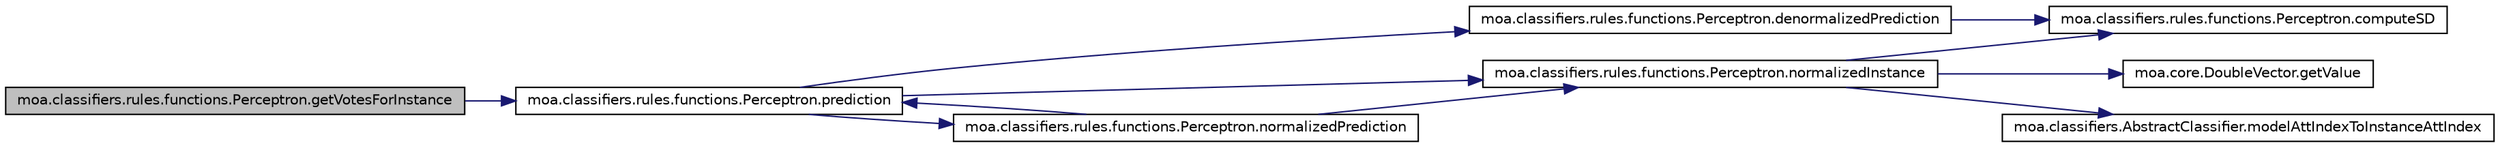 digraph G
{
  edge [fontname="Helvetica",fontsize="10",labelfontname="Helvetica",labelfontsize="10"];
  node [fontname="Helvetica",fontsize="10",shape=record];
  rankdir=LR;
  Node1 [label="moa.classifiers.rules.functions.Perceptron.getVotesForInstance",height=0.2,width=0.4,color="black", fillcolor="grey75", style="filled" fontcolor="black"];
  Node1 -> Node2 [color="midnightblue",fontsize="10",style="solid",fontname="Helvetica"];
  Node2 [label="moa.classifiers.rules.functions.Perceptron.prediction",height=0.2,width=0.4,color="black", fillcolor="white", style="filled",URL="$classmoa_1_1classifiers_1_1rules_1_1functions_1_1Perceptron.html#a95f60f3c1aafa6405ffe6f89f4337e9a",tooltip="Output the prediction made by this perceptron on the given instance."];
  Node2 -> Node3 [color="midnightblue",fontsize="10",style="solid",fontname="Helvetica"];
  Node3 [label="moa.classifiers.rules.functions.Perceptron.denormalizedPrediction",height=0.2,width=0.4,color="black", fillcolor="white", style="filled",URL="$classmoa_1_1classifiers_1_1rules_1_1functions_1_1Perceptron.html#afbfcb17524c9ed1222d6f306b426a6a0"];
  Node3 -> Node4 [color="midnightblue",fontsize="10",style="solid",fontname="Helvetica"];
  Node4 [label="moa.classifiers.rules.functions.Perceptron.computeSD",height=0.2,width=0.4,color="black", fillcolor="white", style="filled",URL="$classmoa_1_1classifiers_1_1rules_1_1functions_1_1Perceptron.html#a2c732b0d49579b53b63879edaf268a91"];
  Node2 -> Node5 [color="midnightblue",fontsize="10",style="solid",fontname="Helvetica"];
  Node5 [label="moa.classifiers.rules.functions.Perceptron.normalizedInstance",height=0.2,width=0.4,color="black", fillcolor="white", style="filled",URL="$classmoa_1_1classifiers_1_1rules_1_1functions_1_1Perceptron.html#ac44525888635894dc9d7eae514b37833"];
  Node5 -> Node4 [color="midnightblue",fontsize="10",style="solid",fontname="Helvetica"];
  Node5 -> Node6 [color="midnightblue",fontsize="10",style="solid",fontname="Helvetica"];
  Node6 [label="moa.core.DoubleVector.getValue",height=0.2,width=0.4,color="black", fillcolor="white", style="filled",URL="$classmoa_1_1core_1_1DoubleVector.html#a0a22580b229225823e9b11ed9d35104a"];
  Node5 -> Node7 [color="midnightblue",fontsize="10",style="solid",fontname="Helvetica"];
  Node7 [label="moa.classifiers.AbstractClassifier.modelAttIndexToInstanceAttIndex",height=0.2,width=0.4,color="black", fillcolor="white", style="filled",URL="$classmoa_1_1classifiers_1_1AbstractClassifier.html#a5cd97fb8e5751d48de011c81f45466d4",tooltip="Gets the index of the attribute in the instance, given the index of the attribute..."];
  Node2 -> Node8 [color="midnightblue",fontsize="10",style="solid",fontname="Helvetica"];
  Node8 [label="moa.classifiers.rules.functions.Perceptron.normalizedPrediction",height=0.2,width=0.4,color="black", fillcolor="white", style="filled",URL="$classmoa_1_1classifiers_1_1rules_1_1functions_1_1Perceptron.html#a8d9e43254892668a7306069717dddf2e"];
  Node8 -> Node5 [color="midnightblue",fontsize="10",style="solid",fontname="Helvetica"];
  Node8 -> Node2 [color="midnightblue",fontsize="10",style="solid",fontname="Helvetica"];
}
